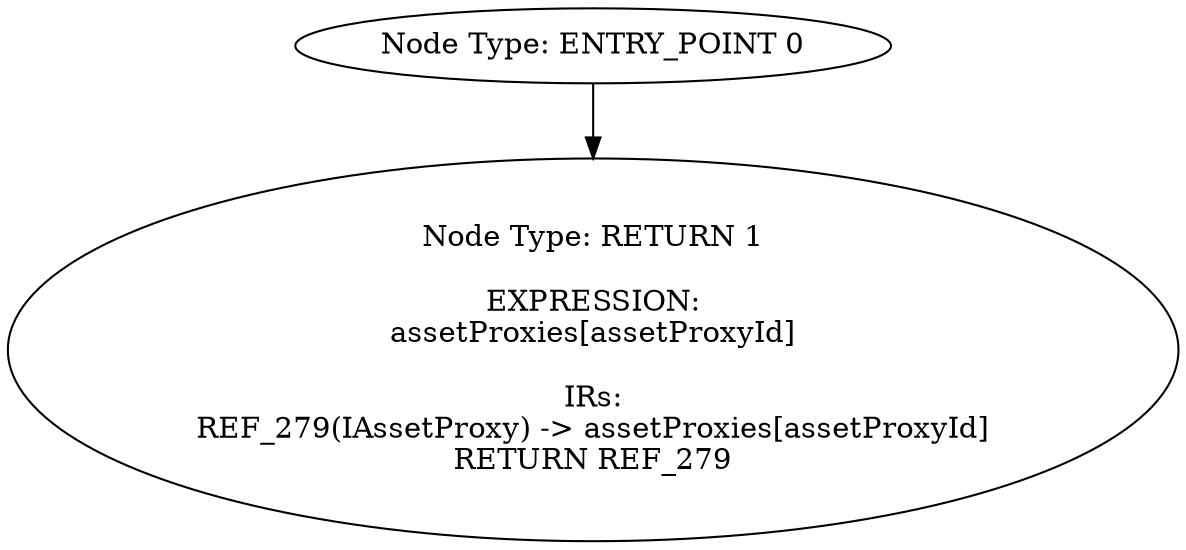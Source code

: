 digraph{
0[label="Node Type: ENTRY_POINT 0
"];
0->1;
1[label="Node Type: RETURN 1

EXPRESSION:
assetProxies[assetProxyId]

IRs:
REF_279(IAssetProxy) -> assetProxies[assetProxyId]
RETURN REF_279"];
}
